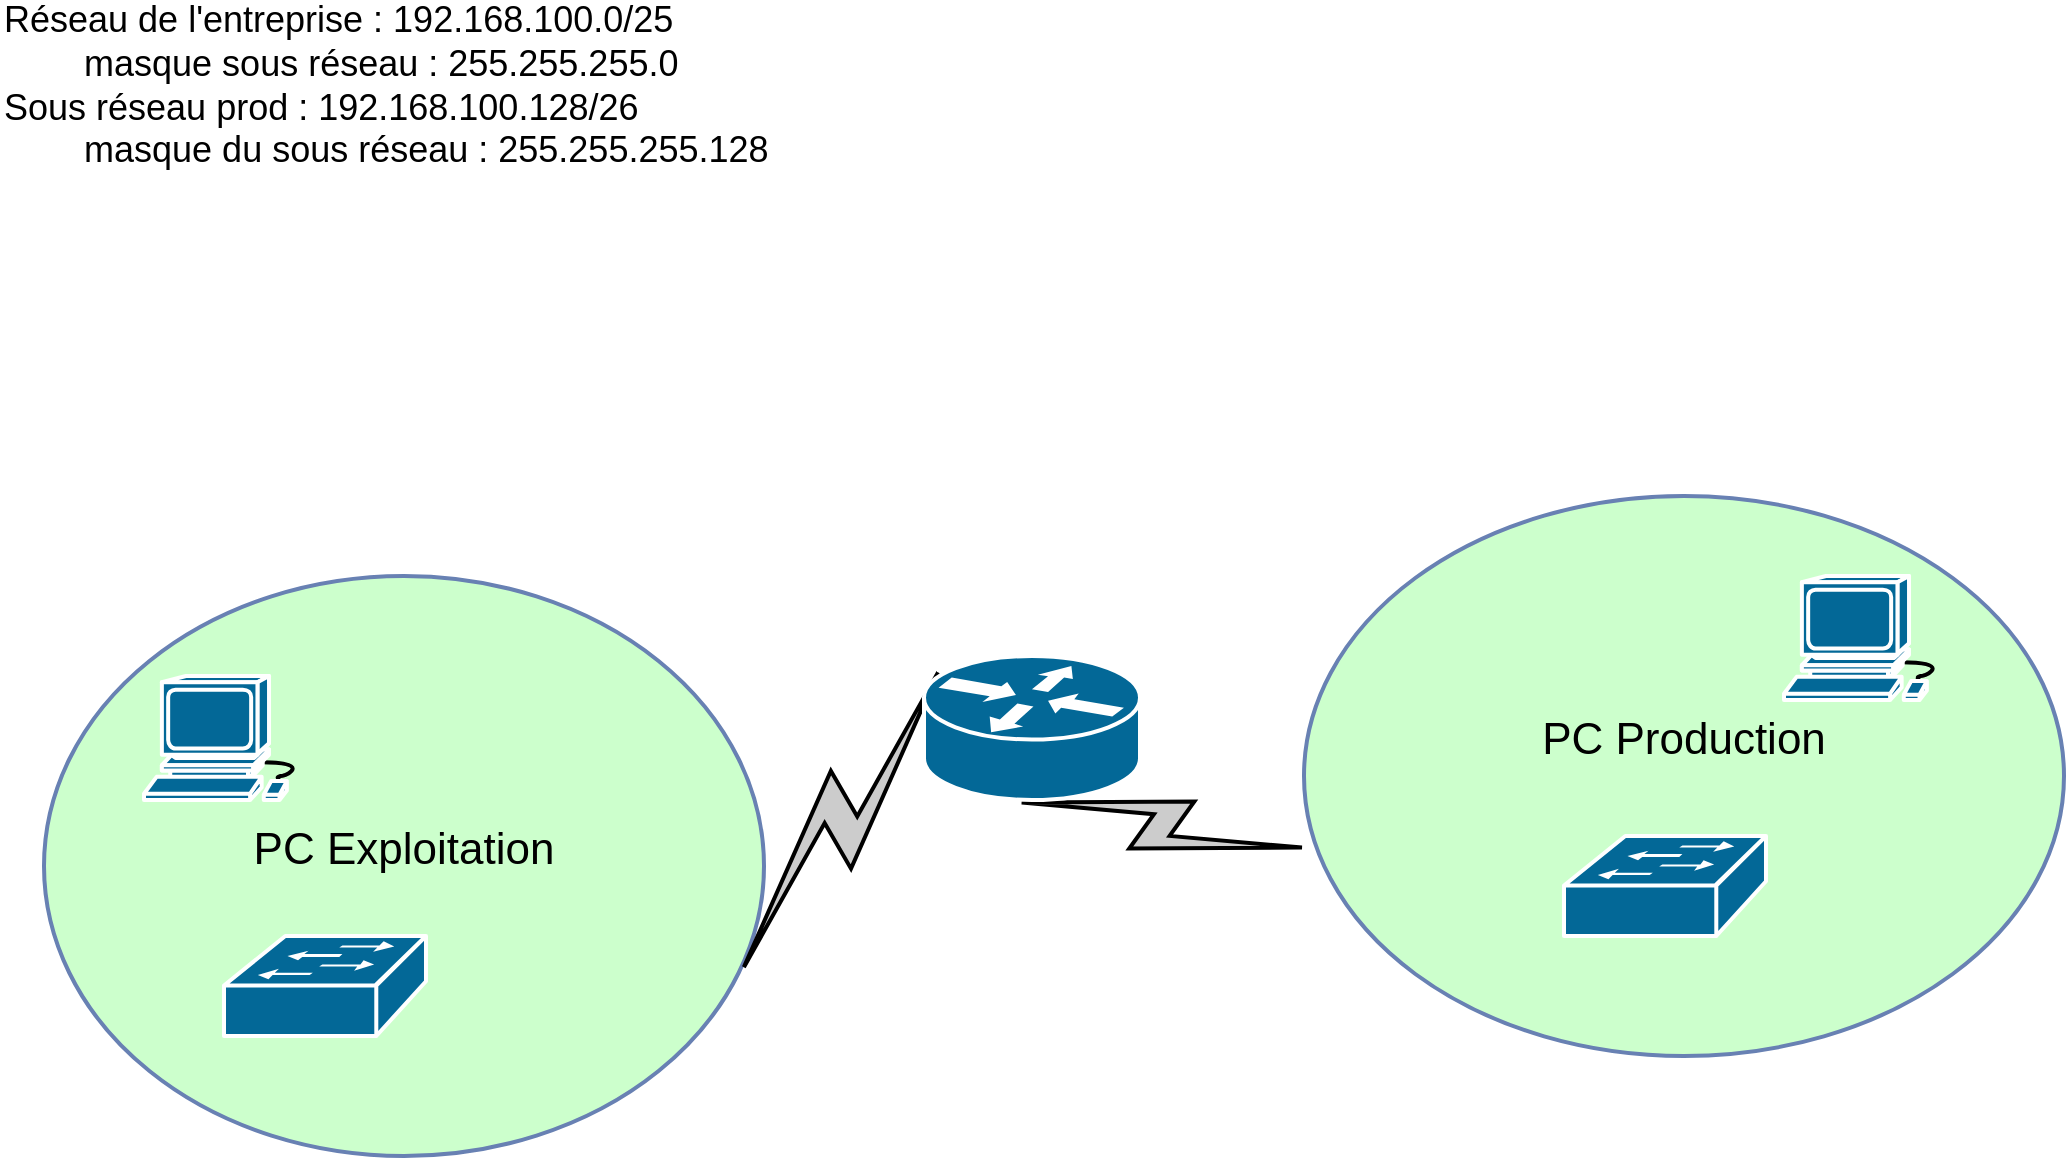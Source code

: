 <mxfile version="21.7.2" type="github">
  <diagram name="Page-1" id="80d4a630-b321-0f5e-ff81-c5a36ef4752d">
    <mxGraphModel dx="1167" dy="646" grid="1" gridSize="10" guides="1" tooltips="1" connect="1" arrows="1" fold="1" page="1" pageScale="1" pageWidth="1100" pageHeight="850" background="none" math="0" shadow="0">
      <root>
        <mxCell id="0" />
        <mxCell id="1" parent="0" />
        <mxCell id="5c82df7aa0dc6260-15" value="PC Production" style="ellipse;whiteSpace=wrap;html=1;rounded=1;shadow=0;comic=0;labelBackgroundColor=none;strokeColor=#6881B3;strokeWidth=2;fillColor=#CCFFCC;fontFamily=Helvetica;fontSize=22;fontColor=#000000;verticalAlign=middle;gradientColor=none;gradientDirection=north;spacingBottom=36;" parent="1" vertex="1">
          <mxGeometry x="670" y="260" width="380" height="280" as="geometry" />
        </mxCell>
        <mxCell id="5c82df7aa0dc6260-14" value="PC Exploitation" style="ellipse;whiteSpace=wrap;html=1;rounded=1;shadow=0;comic=0;labelBackgroundColor=none;strokeColor=#6881B3;strokeWidth=2;fillColor=#CCFFCC;fontFamily=Helvetica;fontSize=22;fontColor=#000000;verticalAlign=middle;gradientColor=none;gradientDirection=north;spacingBottom=17;" parent="1" vertex="1">
          <mxGeometry x="40" y="300" width="360" height="290" as="geometry" />
        </mxCell>
        <mxCell id="5c82df7aa0dc6260-78" value="" style="html=1;fillColor=#CCCCCC;strokeColor=#000000;gradientColor=none;gradientDirection=north;strokeWidth=2;shape=mxgraph.networks.comm_link_edge;html=1;labelBackgroundColor=none;endArrow=none;fontFamily=Verdana;fontSize=22;fontColor=#000000;" parent="1" edge="1" target="h5Pm5Uloc5LRutXR5Fcf-1" source="5c82df7aa0dc6260-14">
          <mxGeometry width="100" height="100" relative="1" as="geometry">
            <mxPoint x="240" y="520" as="sourcePoint" />
            <mxPoint x="350" y="450" as="targetPoint" />
            <Array as="points">
              <mxPoint x="290" y="470" />
              <mxPoint x="252" y="132" />
            </Array>
          </mxGeometry>
        </mxCell>
        <mxCell id="5c82df7aa0dc6260-79" value="" style="html=1;fillColor=#CCCCCC;strokeColor=#000000;gradientColor=none;gradientDirection=north;strokeWidth=2;shape=mxgraph.networks.comm_link_edge;html=1;labelBackgroundColor=none;endArrow=none;fontFamily=Verdana;fontSize=22;fontColor=#000000;" parent="1" edge="1" target="5c82df7aa0dc6260-15" source="h5Pm5Uloc5LRutXR5Fcf-1">
          <mxGeometry width="100" height="100" relative="1" as="geometry">
            <mxPoint x="380" y="450" as="sourcePoint" />
            <mxPoint x="500" y="530" as="targetPoint" />
            <Array as="points">
              <mxPoint x="499" y="473.23" />
            </Array>
          </mxGeometry>
        </mxCell>
        <mxCell id="h5Pm5Uloc5LRutXR5Fcf-1" value="" style="shape=mxgraph.cisco.routers.router;sketch=0;html=1;pointerEvents=1;dashed=0;fillColor=#036897;strokeColor=#ffffff;strokeWidth=2;verticalLabelPosition=bottom;verticalAlign=top;align=center;outlineConnect=0;" parent="1" vertex="1">
          <mxGeometry x="480" y="340" width="108" height="72" as="geometry" />
        </mxCell>
        <mxCell id="h5Pm5Uloc5LRutXR5Fcf-2" value="&lt;div align=&quot;left&quot;&gt;&lt;font style=&quot;font-size: 18px;&quot;&gt;Réseau de l&#39;entreprise : 192.168.100.0/25&lt;/font&gt;&lt;/div&gt;&lt;div align=&quot;left&quot;&gt;&lt;font style=&quot;font-size: 18px;&quot;&gt;&lt;span style=&quot;white-space: pre;&quot;&gt;&#x9;&lt;/span&gt;masque sous réseau : 255.255.255.0&lt;br&gt;&lt;/font&gt;&lt;/div&gt;&lt;div align=&quot;left&quot;&gt;&lt;font style=&quot;font-size: 18px;&quot;&gt;Sous réseau prod : 192.168.100.128/26&lt;/font&gt;&lt;/div&gt;&lt;div align=&quot;left&quot;&gt;&lt;font style=&quot;font-size: 18px;&quot;&gt;&lt;span style=&quot;white-space: pre;&quot;&gt;&#x9;&lt;/span&gt;masque du sous réseau : 255.255.255.128&lt;br&gt;&lt;/font&gt;&lt;/div&gt;" style="text;align=left;html=1;verticalAlign=middle;whiteSpace=wrap;rounded=0;fontColor=#000000;" parent="1" vertex="1">
          <mxGeometry x="18" y="20" width="660" height="70" as="geometry" />
        </mxCell>
        <mxCell id="9_X4-u2BbN_V8s1zpqvZ-1" value="" style="shape=mxgraph.cisco.switches.workgroup_switch;sketch=0;html=1;pointerEvents=1;dashed=0;fillColor=#036897;strokeColor=#ffffff;strokeWidth=2;verticalLabelPosition=bottom;verticalAlign=top;align=center;outlineConnect=0;" vertex="1" parent="1">
          <mxGeometry x="130" y="480" width="101" height="50" as="geometry" />
        </mxCell>
        <mxCell id="9_X4-u2BbN_V8s1zpqvZ-2" value="" style="shape=mxgraph.cisco.computers_and_peripherals.workstation;sketch=0;html=1;pointerEvents=1;dashed=0;fillColor=#036897;strokeColor=#ffffff;strokeWidth=2;verticalLabelPosition=bottom;verticalAlign=top;align=center;outlineConnect=0;" vertex="1" parent="1">
          <mxGeometry x="90" y="350" width="83" height="62" as="geometry" />
        </mxCell>
        <mxCell id="9_X4-u2BbN_V8s1zpqvZ-3" value="" style="shape=mxgraph.cisco.switches.workgroup_switch;sketch=0;html=1;pointerEvents=1;dashed=0;fillColor=#036897;strokeColor=#ffffff;strokeWidth=2;verticalLabelPosition=bottom;verticalAlign=top;align=center;outlineConnect=0;" vertex="1" parent="1">
          <mxGeometry x="800" y="430" width="101" height="50" as="geometry" />
        </mxCell>
        <mxCell id="9_X4-u2BbN_V8s1zpqvZ-4" value="" style="shape=mxgraph.cisco.computers_and_peripherals.workstation;sketch=0;html=1;pointerEvents=1;dashed=0;fillColor=#036897;strokeColor=#ffffff;strokeWidth=2;verticalLabelPosition=bottom;verticalAlign=top;align=center;outlineConnect=0;" vertex="1" parent="1">
          <mxGeometry x="910" y="300" width="83" height="62" as="geometry" />
        </mxCell>
      </root>
    </mxGraphModel>
  </diagram>
</mxfile>
